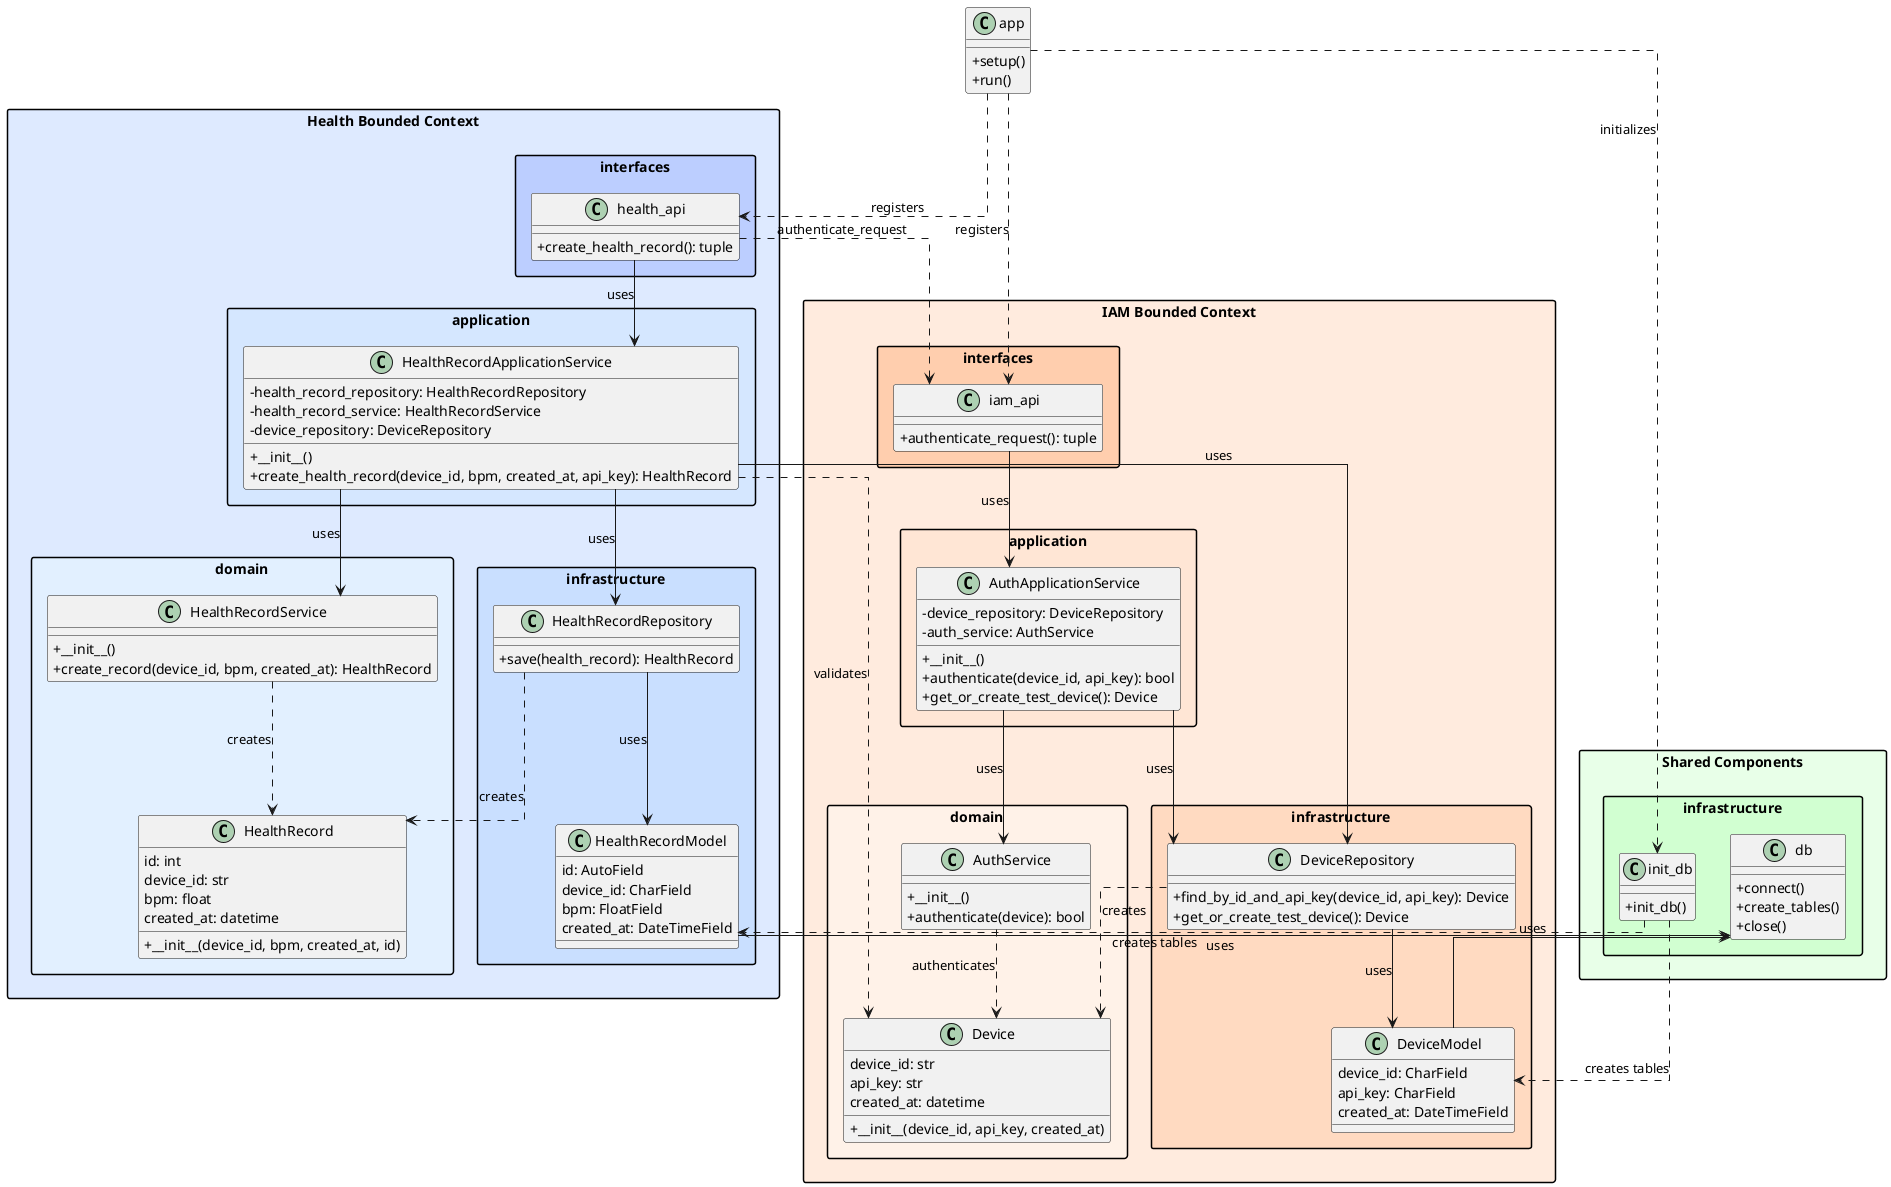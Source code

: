 @startuml Smart Band Edge Service - Class Diagram

skinparam classAttributeIconSize 0
skinparam packageStyle rectangle
skinparam linetype ortho
skinparam handwritten false
skinparam monochrome false
skinparam shadowing false

' Define packages for bounded contexts
package "Health Bounded Context" #DEEAFF {
  ' Domain Layer
  package "domain" #E2F0FF {
    class HealthRecord {
      id: int
      device_id: str
      bpm: float
      created_at: datetime
      +__init__(device_id, bpm, created_at, id)
    }

    class HealthRecordService {
      +__init__()
      +create_record(device_id, bpm, created_at): HealthRecord
    }
  }

  ' Application Layer
  package "application" #D5E7FF {
    class HealthRecordApplicationService {
      -health_record_repository: HealthRecordRepository
      -health_record_service: HealthRecordService
      -device_repository: DeviceRepository
      +__init__()
      +create_health_record(device_id, bpm, created_at, api_key): HealthRecord
    }
  }

  ' Infrastructure Layer
  package "infrastructure" #C9DFFF {
    class HealthRecordModel {
      id: AutoField
      device_id: CharField
      bpm: FloatField
      created_at: DateTimeField
    }

    class HealthRecordRepository {
      +save(health_record): HealthRecord
    }
  }

  ' Interface Layer
  package "interfaces" #BCCEFF {
    class health_api {
      +create_health_record(): tuple
    }
  }
}

package "IAM Bounded Context" #FFEBDE {
  ' Domain Layer
  package "domain" #FFF2E8 {
    class Device {
      device_id: str
      api_key: str
      created_at: datetime
      +__init__(device_id, api_key, created_at)
    }

    class AuthService {
      +__init__()
      +authenticate(device): bool
    }
  }

  ' Application Layer
  package "application" #FFE6D5 {
    class AuthApplicationService {
      -device_repository: DeviceRepository
      -auth_service: AuthService
      +__init__()
      +authenticate(device_id, api_key): bool
      +get_or_create_test_device(): Device
    }
  }

  ' Infrastructure Layer
  package "infrastructure" #FFDAC1 {
    class DeviceModel {
      device_id: CharField
      api_key: CharField
      created_at: DateTimeField
    }

    class DeviceRepository {
      +find_by_id_and_api_key(device_id, api_key): Device
      +get_or_create_test_device(): Device
    }
  }

  ' Interface Layer
  package "interfaces" #FFCEAE {
    class iam_api {
      +authenticate_request(): tuple
    }
  }
}

package "Shared Components" #E8FFE8 {
  package "infrastructure" #D1FFD1 {
    class db {
      +connect()
      +create_tables()
      +close()
    }

    class init_db {
      +init_db()
    }
  }
}

' Main application
class app {
  +setup()
  +run()
}

' Relationships

' Health bounded context relationships
HealthRecordApplicationService --> HealthRecordRepository: uses
HealthRecordApplicationService --> HealthRecordService: uses
HealthRecordApplicationService --> DeviceRepository: uses
HealthRecordRepository --> HealthRecordModel: uses
HealthRecordRepository ..> HealthRecord: creates
HealthRecordService ..> HealthRecord: creates
health_api --> HealthRecordApplicationService: uses

' IAM bounded context relationships
AuthApplicationService --> DeviceRepository: uses
AuthApplicationService --> AuthService: uses
DeviceRepository --> DeviceModel: uses
DeviceRepository ..> Device: creates
AuthService ..> Device: authenticates
iam_api --> AuthApplicationService: uses

' Cross-context relationships
HealthRecordApplicationService ..> Device: validates
health_api ..> iam_api: authenticate_request

' Database relationships
HealthRecordModel --> db: uses
DeviceModel --> db: uses
init_db ..> HealthRecordModel: creates tables
init_db ..> DeviceModel: creates tables
app ..> init_db: initializes
app ..> health_api: registers
app ..> iam_api: registers

@enduml